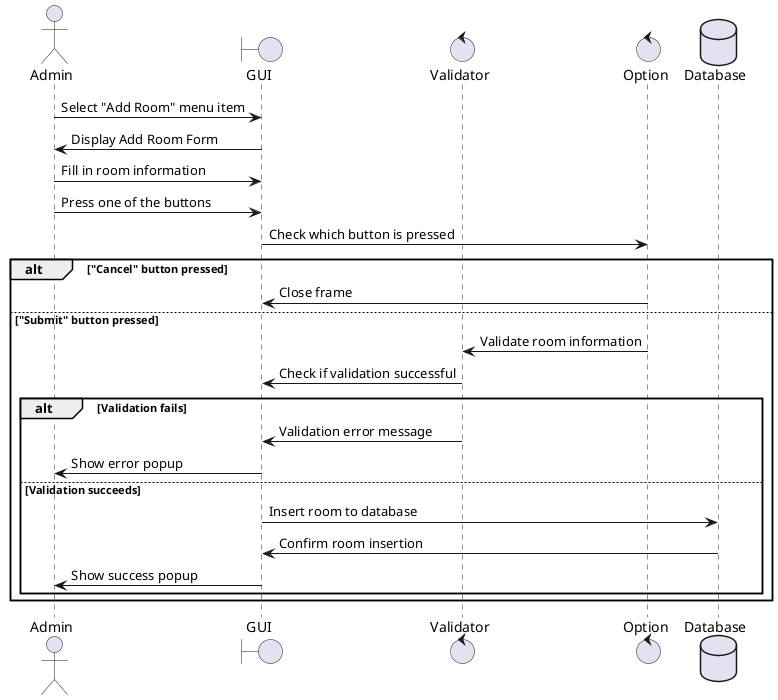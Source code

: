@startuml room-add

actor Admin as A
boundary GUI as G
control Validator as V
control Option as O
database Database as D

A -> G : Select "Add Room" menu item
G -> A : Display Add Room Form
A -> G : Fill in room information
A -> G : Press one of the buttons
G -> O : Check which button is pressed
alt "Cancel" button pressed
    O -> G : Close frame
else "Submit" button pressed
    O -> V : Validate room information
    V -> G : Check if validation successful
    alt Validation fails
        V -> G : Validation error message
        G -> A : Show error popup
    else Validation succeeds
        G -> D : Insert room to database
        D -> G : Confirm room insertion
        G -> A : Show success popup
    end
end
@enduml
